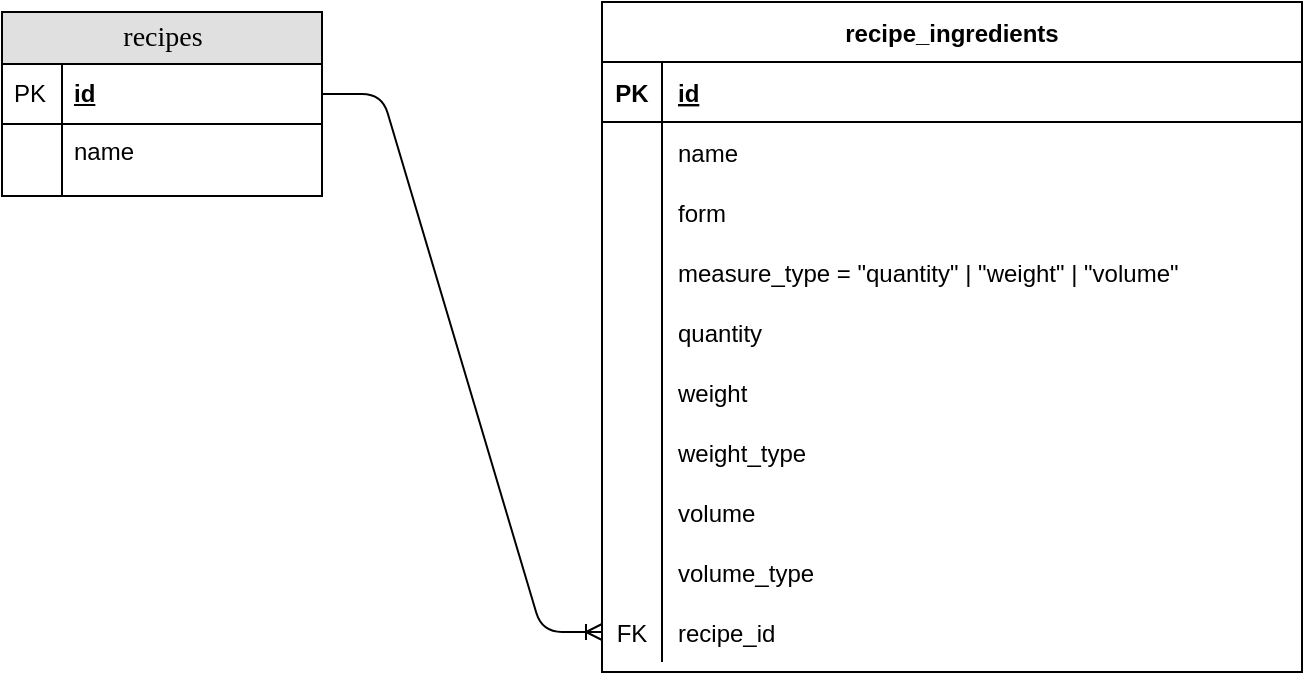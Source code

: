 <mxfile version="13.9.9" type="device"><diagram name="Page-1" id="e56a1550-8fbb-45ad-956c-1786394a9013"><mxGraphModel dx="1088" dy="968" grid="1" gridSize="10" guides="1" tooltips="1" connect="1" arrows="1" fold="1" page="1" pageScale="1" pageWidth="1100" pageHeight="850" background="#ffffff" math="0" shadow="0"><root><mxCell id="0"/><mxCell id="1" parent="0"/><mxCell id="2e49270ec7c68f3f-30" value="recipes" style="swimlane;html=1;fontStyle=0;childLayout=stackLayout;horizontal=1;startSize=26;fillColor=#e0e0e0;horizontalStack=0;resizeParent=1;resizeLast=0;collapsible=1;marginBottom=0;swimlaneFillColor=#ffffff;align=center;rounded=0;shadow=0;comic=0;labelBackgroundColor=none;strokeWidth=1;fontFamily=Verdana;fontSize=14" parent="1" vertex="1"><mxGeometry x="350" y="270" width="160" height="92" as="geometry"/></mxCell><mxCell id="2e49270ec7c68f3f-31" value="id" style="shape=partialRectangle;top=0;left=0;right=0;bottom=1;html=1;align=left;verticalAlign=middle;fillColor=none;spacingLeft=34;spacingRight=4;whiteSpace=wrap;overflow=hidden;rotatable=0;points=[[0,0.5],[1,0.5]];portConstraint=eastwest;dropTarget=0;fontStyle=5;" parent="2e49270ec7c68f3f-30" vertex="1"><mxGeometry y="26" width="160" height="30" as="geometry"/></mxCell><mxCell id="2e49270ec7c68f3f-32" value="PK" style="shape=partialRectangle;top=0;left=0;bottom=0;html=1;fillColor=none;align=left;verticalAlign=middle;spacingLeft=4;spacingRight=4;whiteSpace=wrap;overflow=hidden;rotatable=0;points=[];portConstraint=eastwest;part=1;" parent="2e49270ec7c68f3f-31" vertex="1" connectable="0"><mxGeometry width="30" height="30" as="geometry"/></mxCell><mxCell id="2e49270ec7c68f3f-33" value="name" style="shape=partialRectangle;top=0;left=0;right=0;bottom=0;html=1;align=left;verticalAlign=top;fillColor=none;spacingLeft=34;spacingRight=4;whiteSpace=wrap;overflow=hidden;rotatable=0;points=[[0,0.5],[1,0.5]];portConstraint=eastwest;dropTarget=0;" parent="2e49270ec7c68f3f-30" vertex="1"><mxGeometry y="56" width="160" height="26" as="geometry"/></mxCell><mxCell id="2e49270ec7c68f3f-34" value="" style="shape=partialRectangle;top=0;left=0;bottom=0;html=1;fillColor=none;align=left;verticalAlign=top;spacingLeft=4;spacingRight=4;whiteSpace=wrap;overflow=hidden;rotatable=0;points=[];portConstraint=eastwest;part=1;" parent="2e49270ec7c68f3f-33" vertex="1" connectable="0"><mxGeometry width="30" height="26" as="geometry"/></mxCell><mxCell id="2e49270ec7c68f3f-39" value="" style="shape=partialRectangle;top=0;left=0;right=0;bottom=0;html=1;align=left;verticalAlign=top;fillColor=none;spacingLeft=34;spacingRight=4;whiteSpace=wrap;overflow=hidden;rotatable=0;points=[[0,0.5],[1,0.5]];portConstraint=eastwest;dropTarget=0;" parent="2e49270ec7c68f3f-30" vertex="1"><mxGeometry y="82" width="160" height="10" as="geometry"/></mxCell><mxCell id="2e49270ec7c68f3f-40" value="" style="shape=partialRectangle;top=0;left=0;bottom=0;html=1;fillColor=none;align=left;verticalAlign=top;spacingLeft=4;spacingRight=4;whiteSpace=wrap;overflow=hidden;rotatable=0;points=[];portConstraint=eastwest;part=1;" parent="2e49270ec7c68f3f-39" vertex="1" connectable="0"><mxGeometry width="30" height="10" as="geometry"/></mxCell><mxCell id="lWOEPwKKukWH-DqRb2xe-1" value="recipe_ingredients" style="shape=table;startSize=30;container=1;collapsible=1;childLayout=tableLayout;fixedRows=1;rowLines=0;fontStyle=1;align=center;resizeLast=1;" vertex="1" parent="1"><mxGeometry x="650" y="265" width="350" height="335" as="geometry"/></mxCell><mxCell id="lWOEPwKKukWH-DqRb2xe-2" value="" style="shape=partialRectangle;collapsible=0;dropTarget=0;pointerEvents=0;fillColor=none;top=0;left=0;bottom=1;right=0;points=[[0,0.5],[1,0.5]];portConstraint=eastwest;" vertex="1" parent="lWOEPwKKukWH-DqRb2xe-1"><mxGeometry y="30" width="350" height="30" as="geometry"/></mxCell><mxCell id="lWOEPwKKukWH-DqRb2xe-3" value="PK" style="shape=partialRectangle;connectable=0;fillColor=none;top=0;left=0;bottom=0;right=0;fontStyle=1;overflow=hidden;" vertex="1" parent="lWOEPwKKukWH-DqRb2xe-2"><mxGeometry width="30" height="30" as="geometry"/></mxCell><mxCell id="lWOEPwKKukWH-DqRb2xe-4" value="id" style="shape=partialRectangle;connectable=0;fillColor=none;top=0;left=0;bottom=0;right=0;align=left;spacingLeft=6;fontStyle=5;overflow=hidden;" vertex="1" parent="lWOEPwKKukWH-DqRb2xe-2"><mxGeometry x="30" width="320" height="30" as="geometry"/></mxCell><mxCell id="lWOEPwKKukWH-DqRb2xe-5" value="" style="shape=partialRectangle;collapsible=0;dropTarget=0;pointerEvents=0;fillColor=none;top=0;left=0;bottom=0;right=0;points=[[0,0.5],[1,0.5]];portConstraint=eastwest;" vertex="1" parent="lWOEPwKKukWH-DqRb2xe-1"><mxGeometry y="60" width="350" height="30" as="geometry"/></mxCell><mxCell id="lWOEPwKKukWH-DqRb2xe-6" value="" style="shape=partialRectangle;connectable=0;fillColor=none;top=0;left=0;bottom=0;right=0;editable=1;overflow=hidden;" vertex="1" parent="lWOEPwKKukWH-DqRb2xe-5"><mxGeometry width="30" height="30" as="geometry"/></mxCell><mxCell id="lWOEPwKKukWH-DqRb2xe-7" value="name" style="shape=partialRectangle;connectable=0;fillColor=none;top=0;left=0;bottom=0;right=0;align=left;spacingLeft=6;overflow=hidden;" vertex="1" parent="lWOEPwKKukWH-DqRb2xe-5"><mxGeometry x="30" width="320" height="30" as="geometry"/></mxCell><mxCell id="lWOEPwKKukWH-DqRb2xe-8" value="" style="shape=partialRectangle;collapsible=0;dropTarget=0;pointerEvents=0;fillColor=none;top=0;left=0;bottom=0;right=0;points=[[0,0.5],[1,0.5]];portConstraint=eastwest;" vertex="1" parent="lWOEPwKKukWH-DqRb2xe-1"><mxGeometry y="90" width="350" height="30" as="geometry"/></mxCell><mxCell id="lWOEPwKKukWH-DqRb2xe-9" value="" style="shape=partialRectangle;connectable=0;fillColor=none;top=0;left=0;bottom=0;right=0;editable=1;overflow=hidden;" vertex="1" parent="lWOEPwKKukWH-DqRb2xe-8"><mxGeometry width="30" height="30" as="geometry"/></mxCell><mxCell id="lWOEPwKKukWH-DqRb2xe-10" value="form" style="shape=partialRectangle;connectable=0;fillColor=none;top=0;left=0;bottom=0;right=0;align=left;spacingLeft=6;overflow=hidden;" vertex="1" parent="lWOEPwKKukWH-DqRb2xe-8"><mxGeometry x="30" width="320" height="30" as="geometry"/></mxCell><mxCell id="lWOEPwKKukWH-DqRb2xe-38" value="" style="shape=partialRectangle;collapsible=0;dropTarget=0;pointerEvents=0;fillColor=none;top=0;left=0;bottom=0;right=0;points=[[0,0.5],[1,0.5]];portConstraint=eastwest;" vertex="1" parent="lWOEPwKKukWH-DqRb2xe-1"><mxGeometry y="120" width="350" height="30" as="geometry"/></mxCell><mxCell id="lWOEPwKKukWH-DqRb2xe-39" value="" style="shape=partialRectangle;connectable=0;fillColor=none;top=0;left=0;bottom=0;right=0;editable=1;overflow=hidden;" vertex="1" parent="lWOEPwKKukWH-DqRb2xe-38"><mxGeometry width="30" height="30" as="geometry"/></mxCell><mxCell id="lWOEPwKKukWH-DqRb2xe-40" value="measure_type = &quot;quantity&quot; | &quot;weight&quot; | &quot;volume&quot;" style="shape=partialRectangle;connectable=0;fillColor=none;top=0;left=0;bottom=0;right=0;align=left;spacingLeft=6;overflow=hidden;" vertex="1" parent="lWOEPwKKukWH-DqRb2xe-38"><mxGeometry x="30" width="320" height="30" as="geometry"/></mxCell><mxCell id="lWOEPwKKukWH-DqRb2xe-11" value="" style="shape=partialRectangle;collapsible=0;dropTarget=0;pointerEvents=0;fillColor=none;top=0;left=0;bottom=0;right=0;points=[[0,0.5],[1,0.5]];portConstraint=eastwest;" vertex="1" parent="lWOEPwKKukWH-DqRb2xe-1"><mxGeometry y="150" width="350" height="30" as="geometry"/></mxCell><mxCell id="lWOEPwKKukWH-DqRb2xe-12" value="" style="shape=partialRectangle;connectable=0;fillColor=none;top=0;left=0;bottom=0;right=0;editable=1;overflow=hidden;" vertex="1" parent="lWOEPwKKukWH-DqRb2xe-11"><mxGeometry width="30" height="30" as="geometry"/></mxCell><mxCell id="lWOEPwKKukWH-DqRb2xe-13" value="quantity" style="shape=partialRectangle;connectable=0;fillColor=none;top=0;left=0;bottom=0;right=0;align=left;spacingLeft=6;overflow=hidden;" vertex="1" parent="lWOEPwKKukWH-DqRb2xe-11"><mxGeometry x="30" width="320" height="30" as="geometry"/></mxCell><mxCell id="lWOEPwKKukWH-DqRb2xe-19" value="" style="shape=partialRectangle;collapsible=0;dropTarget=0;pointerEvents=0;fillColor=none;top=0;left=0;bottom=0;right=0;points=[[0,0.5],[1,0.5]];portConstraint=eastwest;" vertex="1" parent="lWOEPwKKukWH-DqRb2xe-1"><mxGeometry y="180" width="350" height="30" as="geometry"/></mxCell><mxCell id="lWOEPwKKukWH-DqRb2xe-20" value="" style="shape=partialRectangle;connectable=0;fillColor=none;top=0;left=0;bottom=0;right=0;editable=1;overflow=hidden;" vertex="1" parent="lWOEPwKKukWH-DqRb2xe-19"><mxGeometry width="30" height="30" as="geometry"/></mxCell><mxCell id="lWOEPwKKukWH-DqRb2xe-21" value="weight" style="shape=partialRectangle;connectable=0;fillColor=none;top=0;left=0;bottom=0;right=0;align=left;spacingLeft=6;overflow=hidden;" vertex="1" parent="lWOEPwKKukWH-DqRb2xe-19"><mxGeometry x="30" width="320" height="30" as="geometry"/></mxCell><mxCell id="lWOEPwKKukWH-DqRb2xe-35" value="" style="shape=partialRectangle;collapsible=0;dropTarget=0;pointerEvents=0;fillColor=none;top=0;left=0;bottom=0;right=0;points=[[0,0.5],[1,0.5]];portConstraint=eastwest;" vertex="1" parent="lWOEPwKKukWH-DqRb2xe-1"><mxGeometry y="210" width="350" height="30" as="geometry"/></mxCell><mxCell id="lWOEPwKKukWH-DqRb2xe-36" value="" style="shape=partialRectangle;connectable=0;fillColor=none;top=0;left=0;bottom=0;right=0;editable=1;overflow=hidden;" vertex="1" parent="lWOEPwKKukWH-DqRb2xe-35"><mxGeometry width="30" height="30" as="geometry"/></mxCell><mxCell id="lWOEPwKKukWH-DqRb2xe-37" value="weight_type" style="shape=partialRectangle;connectable=0;fillColor=none;top=0;left=0;bottom=0;right=0;align=left;spacingLeft=6;overflow=hidden;" vertex="1" parent="lWOEPwKKukWH-DqRb2xe-35"><mxGeometry x="30" width="320" height="30" as="geometry"/></mxCell><mxCell id="lWOEPwKKukWH-DqRb2xe-22" value="" style="shape=partialRectangle;collapsible=0;dropTarget=0;pointerEvents=0;fillColor=none;top=0;left=0;bottom=0;right=0;points=[[0,0.5],[1,0.5]];portConstraint=eastwest;" vertex="1" parent="lWOEPwKKukWH-DqRb2xe-1"><mxGeometry y="240" width="350" height="30" as="geometry"/></mxCell><mxCell id="lWOEPwKKukWH-DqRb2xe-23" value="" style="shape=partialRectangle;connectable=0;fillColor=none;top=0;left=0;bottom=0;right=0;editable=1;overflow=hidden;" vertex="1" parent="lWOEPwKKukWH-DqRb2xe-22"><mxGeometry width="30" height="30" as="geometry"/></mxCell><mxCell id="lWOEPwKKukWH-DqRb2xe-24" value="volume" style="shape=partialRectangle;connectable=0;fillColor=none;top=0;left=0;bottom=0;right=0;align=left;spacingLeft=6;overflow=hidden;" vertex="1" parent="lWOEPwKKukWH-DqRb2xe-22"><mxGeometry x="30" width="320" height="30" as="geometry"/></mxCell><mxCell id="lWOEPwKKukWH-DqRb2xe-25" value="" style="shape=partialRectangle;collapsible=0;dropTarget=0;pointerEvents=0;fillColor=none;top=0;left=0;bottom=0;right=0;points=[[0,0.5],[1,0.5]];portConstraint=eastwest;" vertex="1" parent="lWOEPwKKukWH-DqRb2xe-1"><mxGeometry y="270" width="350" height="30" as="geometry"/></mxCell><mxCell id="lWOEPwKKukWH-DqRb2xe-26" value="" style="shape=partialRectangle;connectable=0;fillColor=none;top=0;left=0;bottom=0;right=0;editable=1;overflow=hidden;" vertex="1" parent="lWOEPwKKukWH-DqRb2xe-25"><mxGeometry width="30" height="30" as="geometry"/></mxCell><mxCell id="lWOEPwKKukWH-DqRb2xe-27" value="volume_type" style="shape=partialRectangle;connectable=0;fillColor=none;top=0;left=0;bottom=0;right=0;align=left;spacingLeft=6;overflow=hidden;" vertex="1" parent="lWOEPwKKukWH-DqRb2xe-25"><mxGeometry x="30" width="320" height="30" as="geometry"/></mxCell><mxCell id="lWOEPwKKukWH-DqRb2xe-14" value="" style="shape=partialRectangle;collapsible=0;dropTarget=0;pointerEvents=0;fillColor=none;top=0;left=0;bottom=0;right=0;points=[[0,0.5],[1,0.5]];portConstraint=eastwest;" vertex="1" parent="lWOEPwKKukWH-DqRb2xe-1"><mxGeometry y="300" width="350" height="30" as="geometry"/></mxCell><mxCell id="lWOEPwKKukWH-DqRb2xe-15" value="FK" style="shape=partialRectangle;connectable=0;fillColor=none;top=0;left=0;bottom=0;right=0;fontStyle=0;overflow=hidden;" vertex="1" parent="lWOEPwKKukWH-DqRb2xe-14"><mxGeometry width="30" height="30" as="geometry"/></mxCell><mxCell id="lWOEPwKKukWH-DqRb2xe-16" value="recipe_id" style="shape=partialRectangle;connectable=0;fillColor=none;top=0;left=0;bottom=0;right=0;align=left;spacingLeft=6;fontStyle=0;overflow=hidden;" vertex="1" parent="lWOEPwKKukWH-DqRb2xe-14"><mxGeometry x="30" width="320" height="30" as="geometry"/></mxCell><mxCell id="lWOEPwKKukWH-DqRb2xe-18" value="" style="edgeStyle=entityRelationEdgeStyle;fontSize=12;html=1;endArrow=ERoneToMany;exitX=1;exitY=0.5;exitDx=0;exitDy=0;entryX=0;entryY=0.5;entryDx=0;entryDy=0;" edge="1" parent="1" source="2e49270ec7c68f3f-31" target="lWOEPwKKukWH-DqRb2xe-14"><mxGeometry width="100" height="100" relative="1" as="geometry"><mxPoint x="490" y="430" as="sourcePoint"/><mxPoint x="590" y="330" as="targetPoint"/></mxGeometry></mxCell></root></mxGraphModel></diagram></mxfile>
